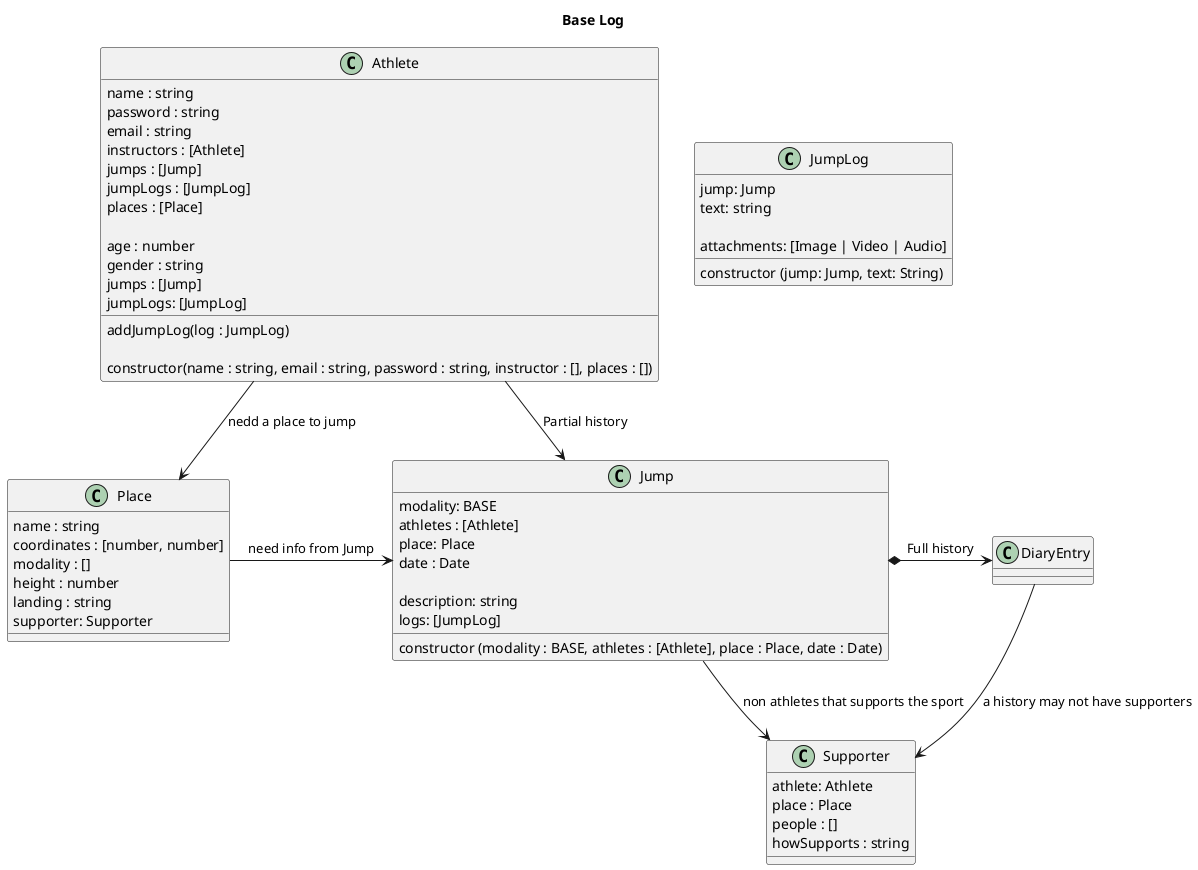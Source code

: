 @startuml Base Log
Title Base Log

class Athlete {
name : string
password : string
email : string
instructors : [Athlete]
jumps : [Jump]
jumpLogs : [JumpLog]
places : [Place]

age : number
gender : string
' record of the jumps user did, has more than 1 log
jumps : [Jump]
' my unique jumps logs
jumpLogs: [JumpLog]

addJumpLog(log : JumpLog)

constructor(name : string, email : string, password : string, instructor : [], places : [])
}

class Jump {
' addJump(Jump)
' Verify: if that place exists
' Verify: if you are linked in date and place with a Jump
modality: BASE
athletes : [Athlete]
place: Place
date : Date

' this is a sinopse
description: string
logs: [JumpLog]

constructor (modality : BASE, athletes : [Athlete], place : Place, date : Date)
}

class JumpLog {
jump: Jump
' this is the full history text
text: string

attachments: [Image | Video | Audio]

constructor (jump: Jump, text: String)
}

class Place {
name : string
coordinates : [number, number]
modality : []
height : number
landing : string
supporter: Supporter
}

'non Athletes that supports the sport
class Supporter {
' a supporter can associate with a place or a person
athlete: Athlete
place : Place
people : []
howSupports : string
}

' Head *- Hand : composition
' Parent o-- IndependentChild : agregation
' Need --> Use : association

Athlete --> Place : nedd a place to jump
Athlete -> Jump : Partial history

Place -> Jump : need info from Jump
Jump *-> DiaryEntry : Full history
Jump --> Supporter : non athletes that supports the sport
DiaryEntry --> Supporter : a history may not have supporters

@enduml



